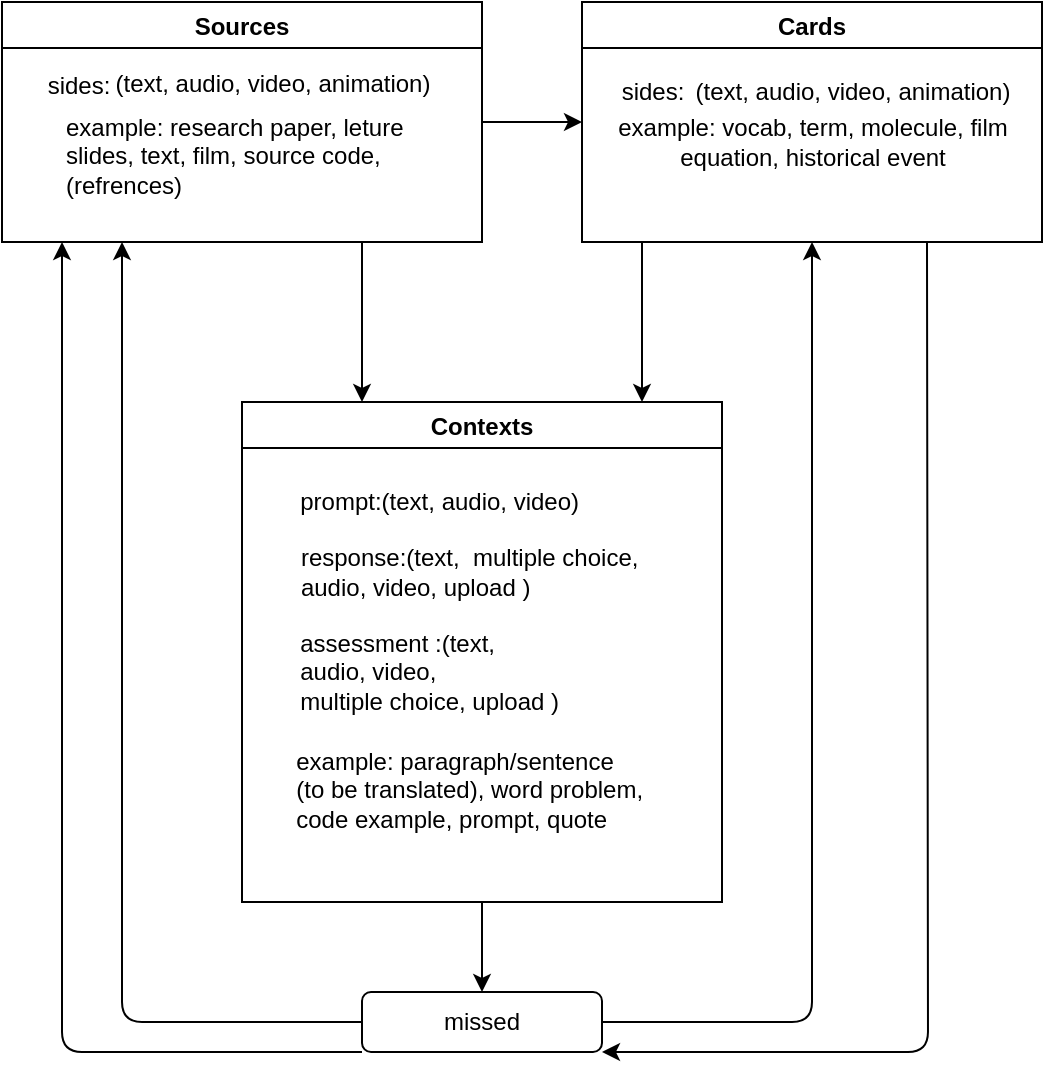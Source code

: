 <mxfile>
    <diagram id="KFwJpZE6uzjzj3bbMla1" name="Page-1">
        <mxGraphModel dx="1067" dy="885" grid="1" gridSize="10" guides="1" tooltips="1" connect="1" arrows="1" fold="1" page="1" pageScale="1" pageWidth="850" pageHeight="1100" math="0" shadow="0">
            <root>
                <mxCell id="0"/>
                <mxCell id="1" parent="0"/>
                <mxCell id="32" style="edgeStyle=none;html=1;exitX=0.75;exitY=1;exitDx=0;exitDy=0;entryX=1;entryY=1;entryDx=0;entryDy=0;" edge="1" parent="1" source="2" target="27">
                    <mxGeometry relative="1" as="geometry">
                        <Array as="points">
                            <mxPoint x="623" y="635"/>
                        </Array>
                    </mxGeometry>
                </mxCell>
                <mxCell id="2" value="Cards" style="swimlane;" vertex="1" parent="1">
                    <mxGeometry x="450" y="110" width="230" height="120" as="geometry"/>
                </mxCell>
                <mxCell id="3" value="&lt;div style=&quot;text-align: left&quot;&gt;sides:&lt;/div&gt;" style="text;html=1;align=center;verticalAlign=middle;resizable=0;points=[];autosize=1;strokeColor=none;fillColor=none;" vertex="1" parent="2">
                    <mxGeometry x="10" y="35" width="50" height="20" as="geometry"/>
                </mxCell>
                <mxCell id="4" value="(text, audio, video, animation)" style="text;html=1;align=center;verticalAlign=middle;resizable=0;points=[];autosize=1;strokeColor=none;fillColor=none;" vertex="1" parent="2">
                    <mxGeometry x="50" y="35" width="170" height="20" as="geometry"/>
                </mxCell>
                <mxCell id="7" value="example: vocab, term, molecule, film&lt;br&gt;equation, historical event" style="text;html=1;align=center;verticalAlign=middle;resizable=0;points=[];autosize=1;strokeColor=none;fillColor=none;" vertex="1" parent="2">
                    <mxGeometry x="10" y="55" width="210" height="30" as="geometry"/>
                </mxCell>
                <mxCell id="29" style="edgeStyle=none;html=1;entryX=0.5;entryY=0;entryDx=0;entryDy=0;" edge="1" parent="1" source="12" target="27">
                    <mxGeometry relative="1" as="geometry"/>
                </mxCell>
                <mxCell id="12" value="Contexts" style="swimlane;startSize=23;" vertex="1" parent="1">
                    <mxGeometry x="280" y="310" width="240" height="250" as="geometry"/>
                </mxCell>
                <mxCell id="13" value="&lt;div style=&quot;text-align: left&quot;&gt;example: paragraph/sentence&lt;/div&gt;&lt;div style=&quot;text-align: left&quot;&gt;(to be translated),&amp;nbsp;&lt;span&gt;word problem,&amp;nbsp;&lt;/span&gt;&lt;/div&gt;&lt;div style=&quot;text-align: left&quot;&gt;&lt;span&gt;code example,&amp;nbsp;&lt;/span&gt;&lt;span&gt;prompt, quote&amp;nbsp;&lt;/span&gt;&lt;/div&gt;" style="text;html=1;align=center;verticalAlign=middle;resizable=0;points=[];autosize=1;strokeColor=none;fillColor=none;" vertex="1" parent="12">
                    <mxGeometry x="20" y="169" width="190" height="50" as="geometry"/>
                </mxCell>
                <mxCell id="14" value="&lt;div style=&quot;text-align: left&quot;&gt;prompt:(text, audio, video)&lt;span&gt;&amp;nbsp;&lt;/span&gt;&lt;/div&gt;" style="text;html=1;align=center;verticalAlign=middle;resizable=0;points=[];autosize=1;strokeColor=none;fillColor=none;" vertex="1" parent="12">
                    <mxGeometry x="20" y="40" width="160" height="20" as="geometry"/>
                </mxCell>
                <mxCell id="15" value="&lt;div style=&quot;text-align: left&quot;&gt;response:(text,&amp;nbsp;&amp;nbsp;&lt;span&gt;multiple choice,&amp;nbsp;&lt;/span&gt;&lt;/div&gt;&lt;div style=&quot;text-align: left&quot;&gt;audio, video, upload )&lt;span&gt;&amp;nbsp;&lt;/span&gt;&lt;/div&gt;" style="text;html=1;align=center;verticalAlign=middle;resizable=0;points=[];autosize=1;strokeColor=none;fillColor=none;" vertex="1" parent="12">
                    <mxGeometry x="20" y="70" width="190" height="30" as="geometry"/>
                </mxCell>
                <mxCell id="16" value="&lt;div style=&quot;text-align: left&quot;&gt;assessment :(text,&amp;nbsp;&lt;/div&gt;&lt;span&gt;&lt;div style=&quot;text-align: left&quot;&gt;&lt;span&gt;audio, video,&amp;nbsp;&lt;/span&gt;&lt;/div&gt;&lt;/span&gt;&lt;span&gt;&lt;div style=&quot;text-align: left&quot;&gt;&lt;span&gt;multiple choice,&amp;nbsp;&lt;/span&gt;&lt;span&gt;upload )&lt;/span&gt;&lt;span style=&quot;text-align: left&quot;&gt;&amp;nbsp;&lt;/span&gt;&lt;/div&gt;&lt;/span&gt;" style="text;html=1;align=center;verticalAlign=middle;resizable=0;points=[];autosize=1;strokeColor=none;fillColor=none;" vertex="1" parent="12">
                    <mxGeometry x="20" y="110" width="150" height="50" as="geometry"/>
                </mxCell>
                <mxCell id="22" style="edgeStyle=none;html=1;entryX=0.25;entryY=0;entryDx=0;entryDy=0;exitX=0.75;exitY=1;exitDx=0;exitDy=0;" edge="1" parent="1" source="17" target="12">
                    <mxGeometry relative="1" as="geometry"/>
                </mxCell>
                <mxCell id="23" style="edgeStyle=none;html=1;exitX=1;exitY=0.5;exitDx=0;exitDy=0;entryX=0;entryY=0.5;entryDx=0;entryDy=0;" edge="1" parent="1" source="17" target="2">
                    <mxGeometry relative="1" as="geometry"/>
                </mxCell>
                <mxCell id="17" value="Sources" style="swimlane;" vertex="1" parent="1">
                    <mxGeometry x="160" y="110" width="240" height="120" as="geometry"/>
                </mxCell>
                <mxCell id="18" value="&lt;div style=&quot;text-align: left&quot;&gt;sides:&lt;/div&gt;" style="text;html=1;align=center;verticalAlign=middle;resizable=0;points=[];autosize=1;strokeColor=none;fillColor=none;" vertex="1" parent="17">
                    <mxGeometry x="13" y="32" width="50" height="20" as="geometry"/>
                </mxCell>
                <mxCell id="19" value="(text, audio, video, animation)" style="text;html=1;align=center;verticalAlign=middle;resizable=0;points=[];autosize=1;strokeColor=none;fillColor=none;" vertex="1" parent="17">
                    <mxGeometry x="50" y="31" width="170" height="20" as="geometry"/>
                </mxCell>
                <mxCell id="20" value="example: research paper, leture&lt;br&gt;slides, text, film,&amp;nbsp;source code,&lt;br&gt;(refrences)" style="text;html=1;align=left;verticalAlign=middle;resizable=0;points=[];autosize=1;strokeColor=none;fillColor=none;" vertex="1" parent="17">
                    <mxGeometry x="30" y="52" width="180" height="50" as="geometry"/>
                </mxCell>
                <mxCell id="30" style="edgeStyle=none;html=1;entryX=0.5;entryY=1;entryDx=0;entryDy=0;" edge="1" parent="1" source="27" target="2">
                    <mxGeometry relative="1" as="geometry">
                        <Array as="points">
                            <mxPoint x="565" y="620"/>
                        </Array>
                    </mxGeometry>
                </mxCell>
                <mxCell id="31" style="edgeStyle=none;html=1;entryX=0.25;entryY=1;entryDx=0;entryDy=0;" edge="1" parent="1" source="27" target="17">
                    <mxGeometry relative="1" as="geometry">
                        <Array as="points">
                            <mxPoint x="220" y="620"/>
                        </Array>
                    </mxGeometry>
                </mxCell>
                <mxCell id="33" style="edgeStyle=none;html=1;exitX=0;exitY=1;exitDx=0;exitDy=0;" edge="1" parent="1" source="27">
                    <mxGeometry relative="1" as="geometry">
                        <mxPoint x="190" y="230" as="targetPoint"/>
                        <Array as="points">
                            <mxPoint x="190" y="635"/>
                        </Array>
                    </mxGeometry>
                </mxCell>
                <mxCell id="27" value="missed" style="rounded=1;whiteSpace=wrap;html=1;" vertex="1" parent="1">
                    <mxGeometry x="340" y="605" width="120" height="30" as="geometry"/>
                </mxCell>
                <mxCell id="34" style="edgeStyle=none;html=1;entryX=0.25;entryY=0;entryDx=0;entryDy=0;exitX=0.75;exitY=1;exitDx=0;exitDy=0;" edge="1" parent="1">
                    <mxGeometry relative="1" as="geometry">
                        <mxPoint x="480" y="230" as="sourcePoint"/>
                        <mxPoint x="480" y="310" as="targetPoint"/>
                    </mxGeometry>
                </mxCell>
            </root>
        </mxGraphModel>
    </diagram>
</mxfile>
